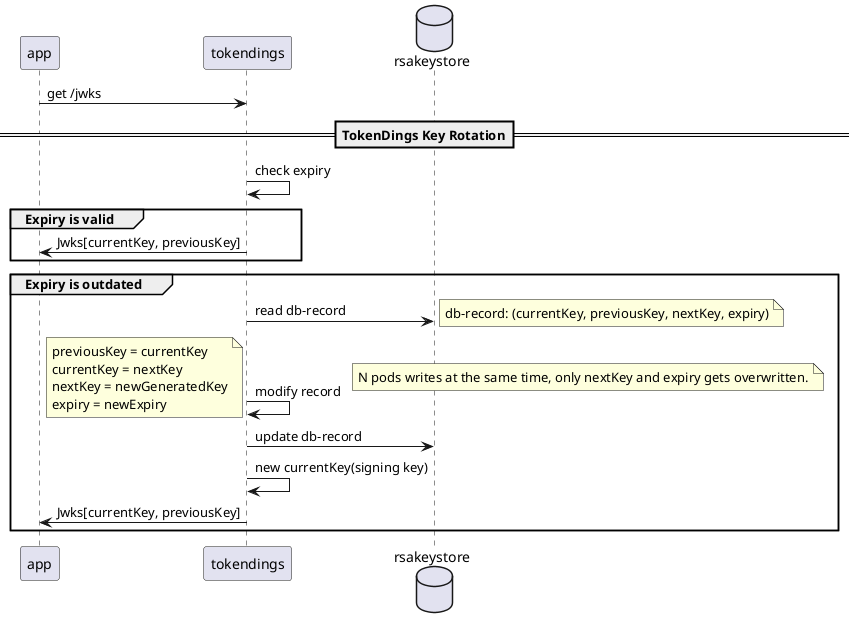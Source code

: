@startuml component
app -> tokendings: get /jwks
participant tokendings as "tokendings"
database rsakeystore

==TokenDings Key Rotation==

tokendings -> tokendings: check expiry
group Expiry is valid
tokendings -> app: Jwks[currentKey, previousKey]
end
group Expiry is outdated
tokendings -> rsakeystore: read db-record
note right: db-record: (currentKey, previousKey, nextKey, expiry)
tokendings -> tokendings: modify record
note left: previousKey = currentKey\ncurrentKey = nextKey\nnextKey = newGeneratedKey\nexpiry = newExpiry
note right: N pods writes at the same time, only nextKey and expiry gets overwritten.
tokendings -> rsakeystore: update db-record
tokendings -> tokendings: new currentKey(signing key)
tokendings -> app: Jwks[currentKey, previousKey]
end
@enduml
